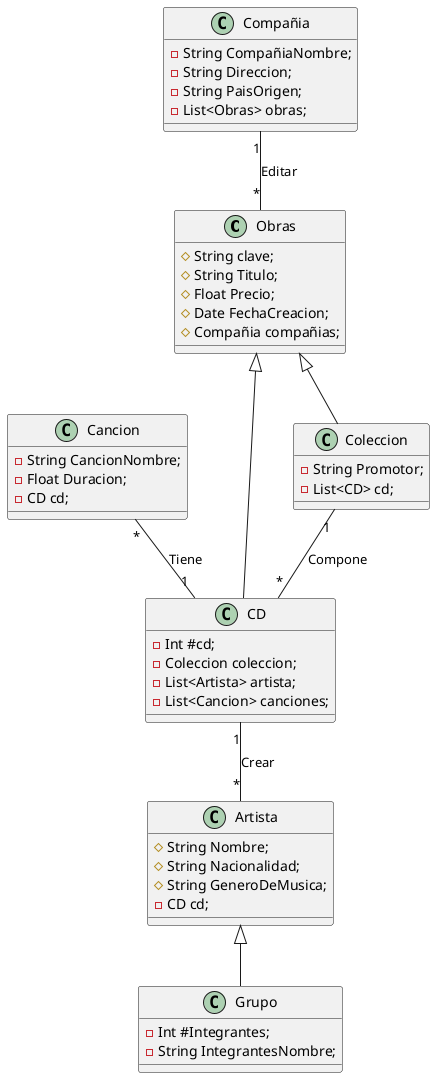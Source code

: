 @startuml

class Obras{
    # String clave;
    # String Titulo;
    # Float Precio;
    # Date FechaCreacion;
    # Compañia compañias;
}

class CD{
    - Int #cd;
    - Coleccion coleccion;
    - List<Artista> artista;
    - List<Cancion> canciones;
}
class Cancion{
    - String CancionNombre;
    - Float Duracion;
    - CD cd;

}
class Coleccion{
    -String Promotor;
    -List<CD> cd;
}

class Artista{
    #String Nombre;
    #String Nacionalidad;
    #String GeneroDeMusica;
    -CD cd;
}
class Grupo{
    -Int #Integrantes;
    -String IntegrantesNombre;
}

class Compañia{
    -String CompañiaNombre;
    -String Direccion;
    -String PaisOrigen;
    -List<Obras> obras;
}


Obras <|-- CD
Obras <|-- Coleccion
Artista <|-- Grupo
Coleccion "1" -- "*" CD : Compone
Cancion "*" -- "1" CD : Tiene
CD "1" -- "*" Artista : Crear
Compañia "1" -- "*" Obras : Editar
@enduml